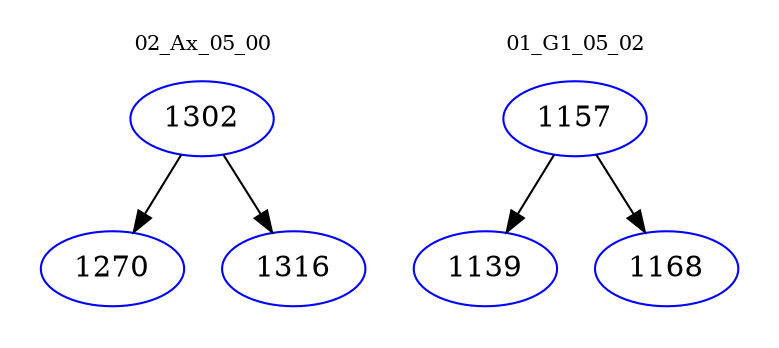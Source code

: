 digraph{
subgraph cluster_0 {
color = white
label = "02_Ax_05_00";
fontsize=10;
T0_1302 [label="1302", color="blue"]
T0_1302 -> T0_1270 [color="black"]
T0_1270 [label="1270", color="blue"]
T0_1302 -> T0_1316 [color="black"]
T0_1316 [label="1316", color="blue"]
}
subgraph cluster_1 {
color = white
label = "01_G1_05_02";
fontsize=10;
T1_1157 [label="1157", color="blue"]
T1_1157 -> T1_1139 [color="black"]
T1_1139 [label="1139", color="blue"]
T1_1157 -> T1_1168 [color="black"]
T1_1168 [label="1168", color="blue"]
}
}

